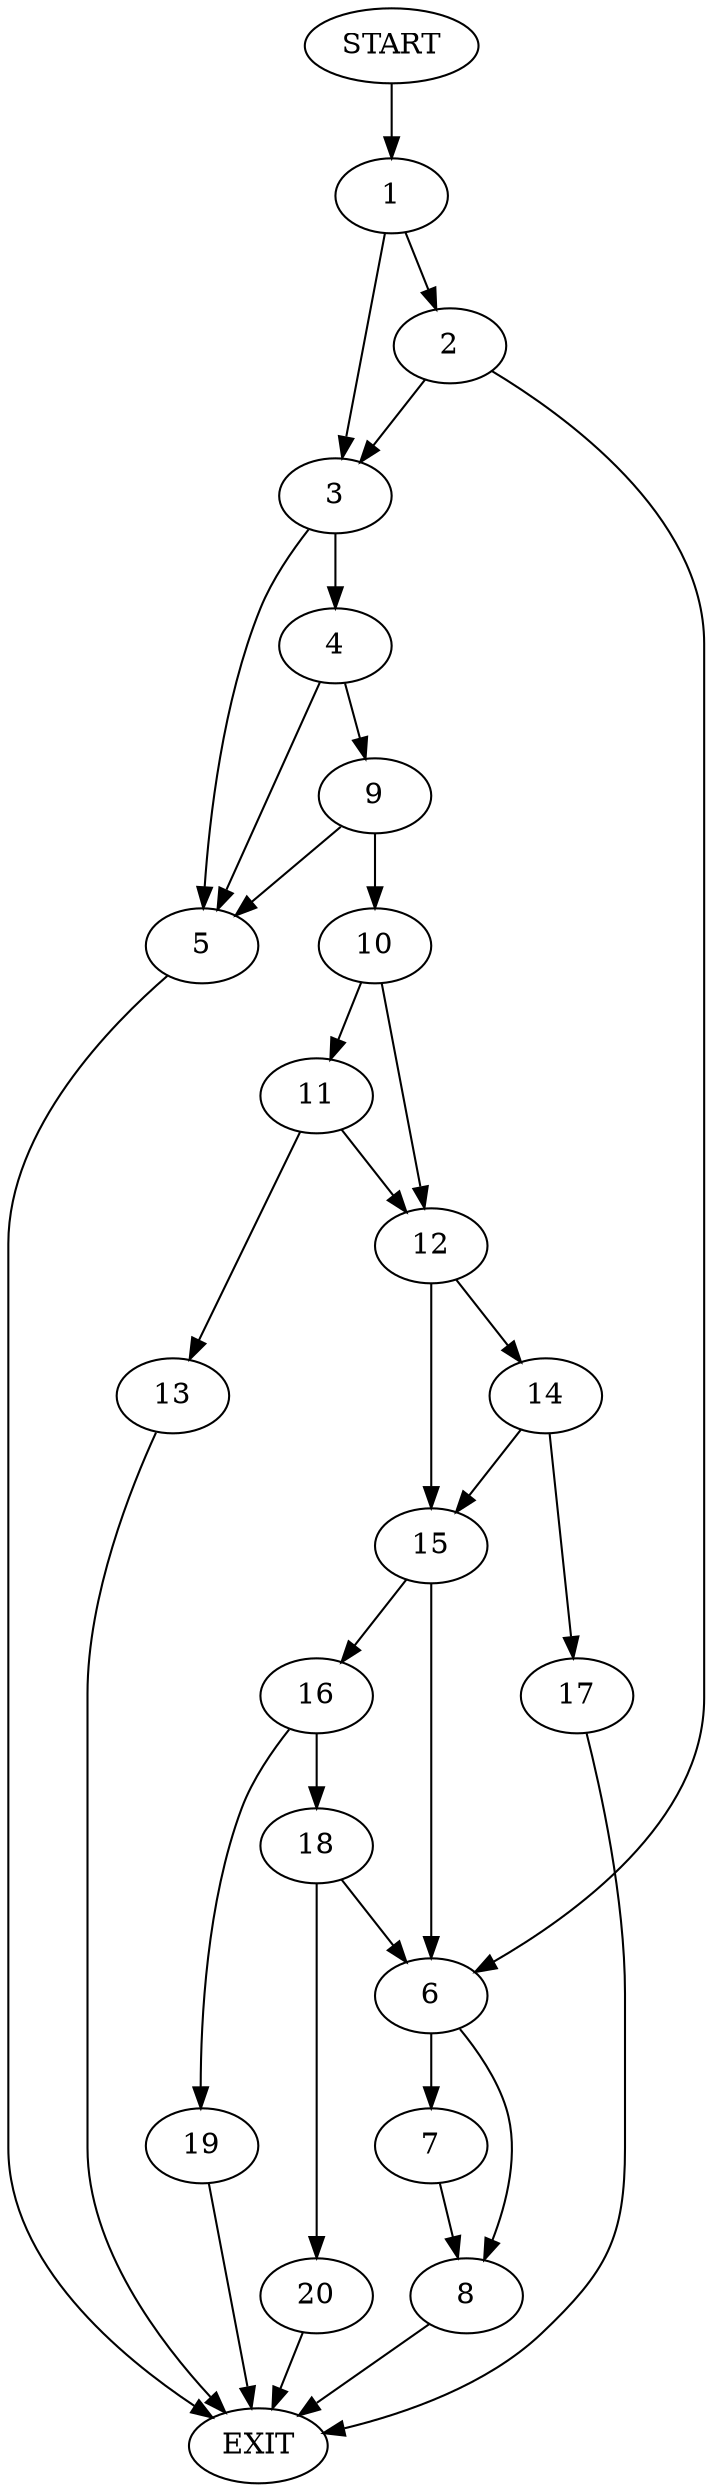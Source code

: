 digraph {
0 [label="START"]
21 [label="EXIT"]
0 -> 1
1 -> 2
1 -> 3
3 -> 4
3 -> 5
2 -> 3
2 -> 6
6 -> 7
6 -> 8
5 -> 21
4 -> 9
4 -> 5
9 -> 10
9 -> 5
10 -> 11
10 -> 12
11 -> 12
11 -> 13
12 -> 14
12 -> 15
13 -> 21
15 -> 16
15 -> 6
14 -> 15
14 -> 17
17 -> 21
16 -> 18
16 -> 19
18 -> 20
18 -> 6
19 -> 21
20 -> 21
7 -> 8
8 -> 21
}

